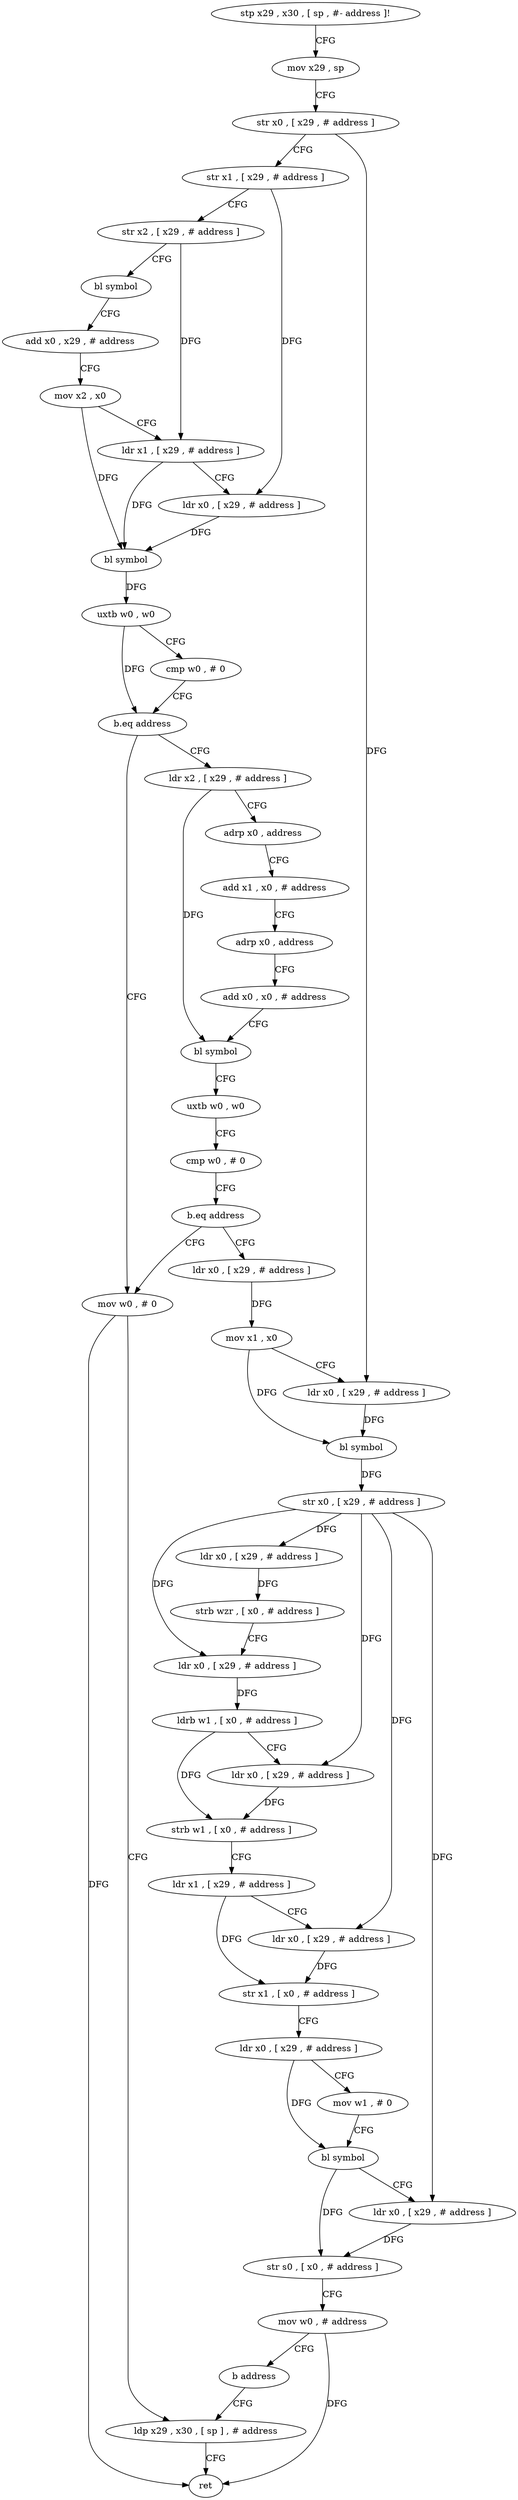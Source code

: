 digraph "func" {
"4267948" [label = "stp x29 , x30 , [ sp , #- address ]!" ]
"4267952" [label = "mov x29 , sp" ]
"4267956" [label = "str x0 , [ x29 , # address ]" ]
"4267960" [label = "str x1 , [ x29 , # address ]" ]
"4267964" [label = "str x2 , [ x29 , # address ]" ]
"4267968" [label = "bl symbol" ]
"4267972" [label = "add x0 , x29 , # address" ]
"4267976" [label = "mov x2 , x0" ]
"4267980" [label = "ldr x1 , [ x29 , # address ]" ]
"4267984" [label = "ldr x0 , [ x29 , # address ]" ]
"4267988" [label = "bl symbol" ]
"4267992" [label = "uxtb w0 , w0" ]
"4267996" [label = "cmp w0 , # 0" ]
"4268000" [label = "b.eq address" ]
"4268124" [label = "mov w0 , # 0" ]
"4268004" [label = "ldr x2 , [ x29 , # address ]" ]
"4268128" [label = "ldp x29 , x30 , [ sp ] , # address" ]
"4268008" [label = "adrp x0 , address" ]
"4268012" [label = "add x1 , x0 , # address" ]
"4268016" [label = "adrp x0 , address" ]
"4268020" [label = "add x0 , x0 , # address" ]
"4268024" [label = "bl symbol" ]
"4268028" [label = "uxtb w0 , w0" ]
"4268032" [label = "cmp w0 , # 0" ]
"4268036" [label = "b.eq address" ]
"4268040" [label = "ldr x0 , [ x29 , # address ]" ]
"4268044" [label = "mov x1 , x0" ]
"4268048" [label = "ldr x0 , [ x29 , # address ]" ]
"4268052" [label = "bl symbol" ]
"4268056" [label = "str x0 , [ x29 , # address ]" ]
"4268060" [label = "ldr x0 , [ x29 , # address ]" ]
"4268064" [label = "strb wzr , [ x0 , # address ]" ]
"4268068" [label = "ldr x0 , [ x29 , # address ]" ]
"4268072" [label = "ldrb w1 , [ x0 , # address ]" ]
"4268076" [label = "ldr x0 , [ x29 , # address ]" ]
"4268080" [label = "strb w1 , [ x0 , # address ]" ]
"4268084" [label = "ldr x1 , [ x29 , # address ]" ]
"4268088" [label = "ldr x0 , [ x29 , # address ]" ]
"4268092" [label = "str x1 , [ x0 , # address ]" ]
"4268096" [label = "ldr x0 , [ x29 , # address ]" ]
"4268100" [label = "mov w1 , # 0" ]
"4268104" [label = "bl symbol" ]
"4268108" [label = "ldr x0 , [ x29 , # address ]" ]
"4268112" [label = "str s0 , [ x0 , # address ]" ]
"4268116" [label = "mov w0 , # address" ]
"4268120" [label = "b address" ]
"4268132" [label = "ret" ]
"4267948" -> "4267952" [ label = "CFG" ]
"4267952" -> "4267956" [ label = "CFG" ]
"4267956" -> "4267960" [ label = "CFG" ]
"4267956" -> "4268048" [ label = "DFG" ]
"4267960" -> "4267964" [ label = "CFG" ]
"4267960" -> "4267984" [ label = "DFG" ]
"4267964" -> "4267968" [ label = "CFG" ]
"4267964" -> "4267980" [ label = "DFG" ]
"4267968" -> "4267972" [ label = "CFG" ]
"4267972" -> "4267976" [ label = "CFG" ]
"4267976" -> "4267980" [ label = "CFG" ]
"4267976" -> "4267988" [ label = "DFG" ]
"4267980" -> "4267984" [ label = "CFG" ]
"4267980" -> "4267988" [ label = "DFG" ]
"4267984" -> "4267988" [ label = "DFG" ]
"4267988" -> "4267992" [ label = "DFG" ]
"4267992" -> "4267996" [ label = "CFG" ]
"4267992" -> "4268000" [ label = "DFG" ]
"4267996" -> "4268000" [ label = "CFG" ]
"4268000" -> "4268124" [ label = "CFG" ]
"4268000" -> "4268004" [ label = "CFG" ]
"4268124" -> "4268128" [ label = "CFG" ]
"4268124" -> "4268132" [ label = "DFG" ]
"4268004" -> "4268008" [ label = "CFG" ]
"4268004" -> "4268024" [ label = "DFG" ]
"4268128" -> "4268132" [ label = "CFG" ]
"4268008" -> "4268012" [ label = "CFG" ]
"4268012" -> "4268016" [ label = "CFG" ]
"4268016" -> "4268020" [ label = "CFG" ]
"4268020" -> "4268024" [ label = "CFG" ]
"4268024" -> "4268028" [ label = "CFG" ]
"4268028" -> "4268032" [ label = "CFG" ]
"4268032" -> "4268036" [ label = "CFG" ]
"4268036" -> "4268124" [ label = "CFG" ]
"4268036" -> "4268040" [ label = "CFG" ]
"4268040" -> "4268044" [ label = "DFG" ]
"4268044" -> "4268048" [ label = "CFG" ]
"4268044" -> "4268052" [ label = "DFG" ]
"4268048" -> "4268052" [ label = "DFG" ]
"4268052" -> "4268056" [ label = "DFG" ]
"4268056" -> "4268060" [ label = "DFG" ]
"4268056" -> "4268068" [ label = "DFG" ]
"4268056" -> "4268076" [ label = "DFG" ]
"4268056" -> "4268088" [ label = "DFG" ]
"4268056" -> "4268108" [ label = "DFG" ]
"4268060" -> "4268064" [ label = "DFG" ]
"4268064" -> "4268068" [ label = "CFG" ]
"4268068" -> "4268072" [ label = "DFG" ]
"4268072" -> "4268076" [ label = "CFG" ]
"4268072" -> "4268080" [ label = "DFG" ]
"4268076" -> "4268080" [ label = "DFG" ]
"4268080" -> "4268084" [ label = "CFG" ]
"4268084" -> "4268088" [ label = "CFG" ]
"4268084" -> "4268092" [ label = "DFG" ]
"4268088" -> "4268092" [ label = "DFG" ]
"4268092" -> "4268096" [ label = "CFG" ]
"4268096" -> "4268100" [ label = "CFG" ]
"4268096" -> "4268104" [ label = "DFG" ]
"4268100" -> "4268104" [ label = "CFG" ]
"4268104" -> "4268108" [ label = "CFG" ]
"4268104" -> "4268112" [ label = "DFG" ]
"4268108" -> "4268112" [ label = "DFG" ]
"4268112" -> "4268116" [ label = "CFG" ]
"4268116" -> "4268120" [ label = "CFG" ]
"4268116" -> "4268132" [ label = "DFG" ]
"4268120" -> "4268128" [ label = "CFG" ]
}

